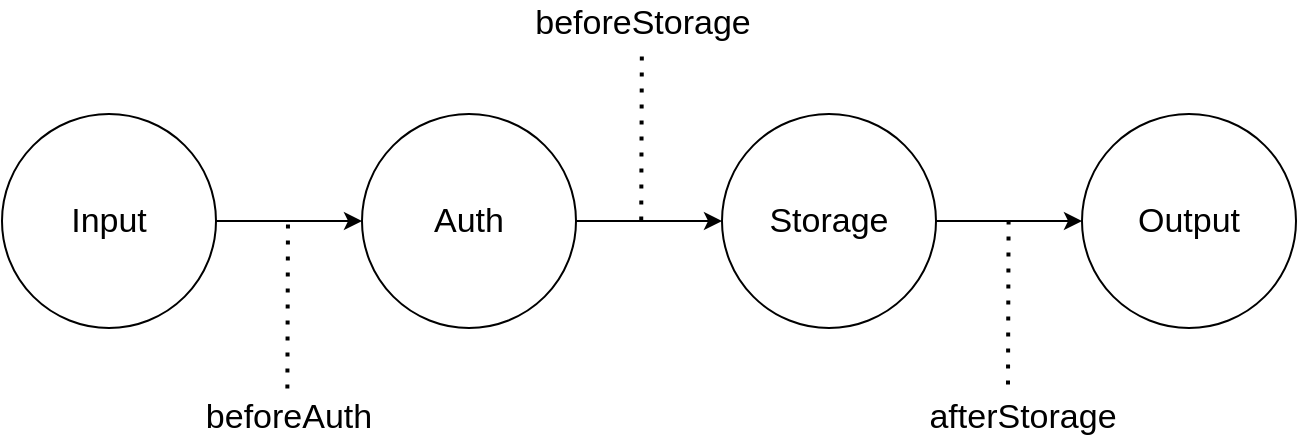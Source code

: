 <mxfile version="17.4.2" type="device"><diagram id="USAfelfwc_MCgLE8kSrF" name="第 1 页"><mxGraphModel dx="2798" dy="893" grid="0" gridSize="10" guides="1" tooltips="1" connect="1" arrows="1" fold="1" page="0" pageScale="1" pageWidth="1169" pageHeight="827" math="0" shadow="0"><root><mxCell id="0"/><mxCell id="1" parent="0"/><mxCell id="JD62XzDnOJhA8SYyHKQM-9" style="edgeStyle=orthogonalEdgeStyle;rounded=0;orthogonalLoop=1;jettySize=auto;html=1;exitX=1;exitY=0.5;exitDx=0;exitDy=0;entryX=0;entryY=0.5;entryDx=0;entryDy=0;fontSize=17;" edge="1" parent="1" source="JD62XzDnOJhA8SYyHKQM-3" target="JD62XzDnOJhA8SYyHKQM-5"><mxGeometry relative="1" as="geometry"/></mxCell><mxCell id="JD62XzDnOJhA8SYyHKQM-3" value="Input" style="ellipse;whiteSpace=wrap;html=1;aspect=fixed;fontSize=17;" vertex="1" parent="1"><mxGeometry x="-1897" y="-235" width="107" height="107" as="geometry"/></mxCell><mxCell id="JD62XzDnOJhA8SYyHKQM-10" style="edgeStyle=orthogonalEdgeStyle;rounded=0;orthogonalLoop=1;jettySize=auto;html=1;exitX=1;exitY=0.5;exitDx=0;exitDy=0;entryX=0;entryY=0.5;entryDx=0;entryDy=0;fontSize=17;" edge="1" parent="1" source="JD62XzDnOJhA8SYyHKQM-5" target="JD62XzDnOJhA8SYyHKQM-7"><mxGeometry relative="1" as="geometry"/></mxCell><mxCell id="JD62XzDnOJhA8SYyHKQM-5" value="Auth" style="ellipse;whiteSpace=wrap;html=1;aspect=fixed;fontSize=17;" vertex="1" parent="1"><mxGeometry x="-1717" y="-235" width="107" height="107" as="geometry"/></mxCell><mxCell id="JD62XzDnOJhA8SYyHKQM-11" style="edgeStyle=orthogonalEdgeStyle;rounded=0;orthogonalLoop=1;jettySize=auto;html=1;exitX=1;exitY=0.5;exitDx=0;exitDy=0;entryX=0;entryY=0.5;entryDx=0;entryDy=0;fontSize=17;" edge="1" parent="1" source="JD62XzDnOJhA8SYyHKQM-7" target="JD62XzDnOJhA8SYyHKQM-8"><mxGeometry relative="1" as="geometry"/></mxCell><mxCell id="JD62XzDnOJhA8SYyHKQM-7" value="Storage" style="ellipse;whiteSpace=wrap;html=1;aspect=fixed;fontSize=17;" vertex="1" parent="1"><mxGeometry x="-1537" y="-235" width="107" height="107" as="geometry"/></mxCell><mxCell id="JD62XzDnOJhA8SYyHKQM-8" value="Output" style="ellipse;whiteSpace=wrap;html=1;aspect=fixed;fontSize=17;" vertex="1" parent="1"><mxGeometry x="-1357" y="-235" width="107" height="107" as="geometry"/></mxCell><mxCell id="JD62XzDnOJhA8SYyHKQM-12" value="beforeAuth" style="text;html=1;align=center;verticalAlign=middle;resizable=0;points=[];autosize=1;strokeColor=none;fillColor=none;fontSize=17;" vertex="1" parent="1"><mxGeometry x="-1801" y="-95" width="93" height="24" as="geometry"/></mxCell><mxCell id="JD62XzDnOJhA8SYyHKQM-13" value="beforeStorage" style="text;html=1;align=center;verticalAlign=middle;resizable=0;points=[];autosize=1;strokeColor=none;fillColor=none;fontSize=17;" vertex="1" parent="1"><mxGeometry x="-1636" y="-292" width="118" height="24" as="geometry"/></mxCell><mxCell id="JD62XzDnOJhA8SYyHKQM-14" value="afterStorage" style="text;html=1;align=center;verticalAlign=middle;resizable=0;points=[];autosize=1;strokeColor=none;fillColor=none;fontSize=17;" vertex="1" parent="1"><mxGeometry x="-1439" y="-95" width="104" height="24" as="geometry"/></mxCell><mxCell id="JD62XzDnOJhA8SYyHKQM-15" value="" style="endArrow=none;dashed=1;html=1;dashPattern=1 3;strokeWidth=2;rounded=0;fontSize=17;exitX=0.502;exitY=-0.115;exitDx=0;exitDy=0;exitPerimeter=0;" edge="1" parent="1" source="JD62XzDnOJhA8SYyHKQM-12"><mxGeometry width="50" height="50" relative="1" as="geometry"><mxPoint x="-1756" y="-98" as="sourcePoint"/><mxPoint x="-1754" y="-184" as="targetPoint"/></mxGeometry></mxCell><mxCell id="JD62XzDnOJhA8SYyHKQM-16" value="" style="endArrow=none;dashed=1;html=1;dashPattern=1 3;strokeWidth=2;rounded=0;fontSize=17;exitX=0.502;exitY=-0.115;exitDx=0;exitDy=0;exitPerimeter=0;" edge="1" parent="1"><mxGeometry width="50" height="50" relative="1" as="geometry"><mxPoint x="-1577.384" y="-181.76" as="sourcePoint"/><mxPoint x="-1577.07" y="-268" as="targetPoint"/></mxGeometry></mxCell><mxCell id="JD62XzDnOJhA8SYyHKQM-17" value="" style="endArrow=none;dashed=1;html=1;dashPattern=1 3;strokeWidth=2;rounded=0;fontSize=17;exitX=0.502;exitY=-0.115;exitDx=0;exitDy=0;exitPerimeter=0;" edge="1" parent="1"><mxGeometry width="50" height="50" relative="1" as="geometry"><mxPoint x="-1394.004" y="-99.76" as="sourcePoint"/><mxPoint x="-1393.69" y="-186" as="targetPoint"/></mxGeometry></mxCell></root></mxGraphModel></diagram></mxfile>
